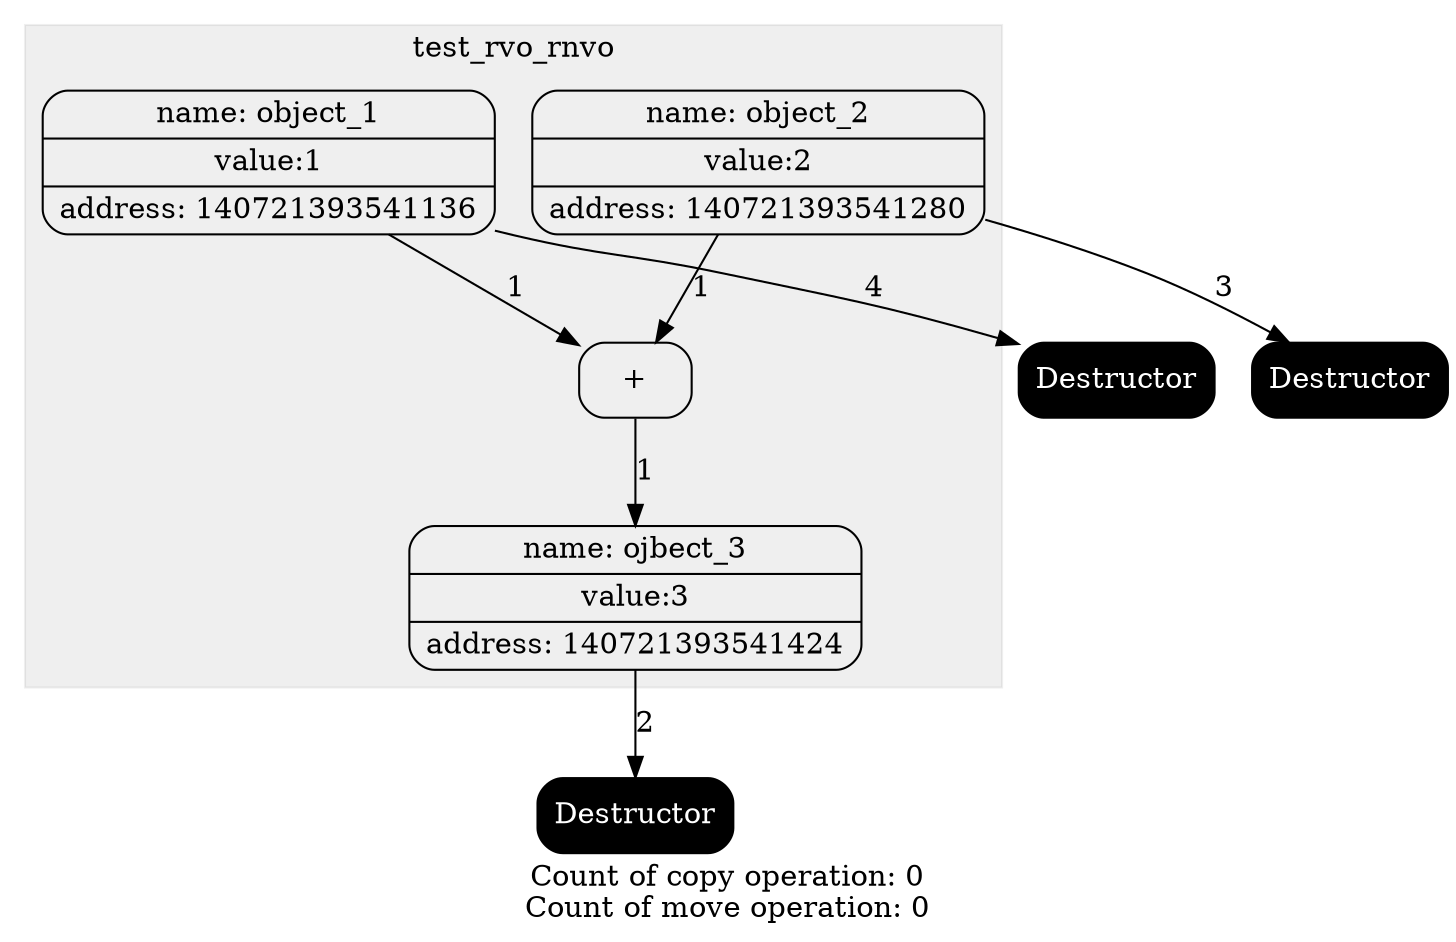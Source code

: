 digraph G{
trankdir=HR;
node[shape=Mrecord];

subgraph "cluster_0" {
label = test_rvo_rnvo;
style= filled
color = "#00000010";
1[label="{ {name: tmp0} | {value:1} | {address: 140721393541136}} " color=""style=""fontcolor=""];
1[label="{ {name: object_1} | {value:1} | {address: 140721393541136}} " color=""style=""fontcolor=""];
2[label="{ {name: tmp1} | {value:2} | {address: 140721393541280}} " color=""style=""fontcolor=""];
2[label="{ {name: object_2} | {value:2} | {address: 140721393541280}} " color=""style=""fontcolor=""];
3[label="+" color = "" style = ""fontcolor =""];
edge[style = "" color = ""label = "1"fontcolor =""]1->3;
edge[style = "" color = ""label = "1"fontcolor =""]2->3;
4[label="{ {name: tmp2} | {value:3} | {address: 140721393541424}} " color=""style=""fontcolor=""];
edge[style = "" color = ""label = "1"fontcolor =""]3->4;
4[label="{ {name: ojbect_3} | {value:3} | {address: 140721393541424}} " color=""style=""fontcolor=""];
}
5[label="Destructor" color = "black" style = "filled"fontcolor ="white"];
edge[style = "" color = ""label = "2"fontcolor =""]4->5;
6[label="Destructor" color = "black" style = "filled"fontcolor ="white"];
edge[style = "" color = ""label = "3"fontcolor =""]2->6;
7[label="Destructor" color = "black" style = "filled"fontcolor ="white"];
edge[style = "" color = ""label = "4"fontcolor =""]1->7;
label="Count of copy operation: 0
Count of move operation: 0"}